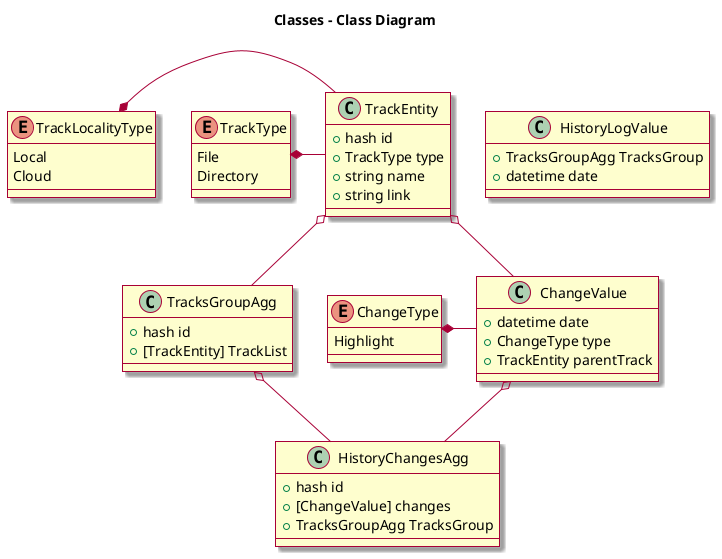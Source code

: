 @startuml

skin rose

title Classes - Class Diagram

TrackLocalityType *- TrackEntity
enum TrackLocalityType {
  Local
  Cloud
}

TrackType *- TrackEntity
enum TrackType {
  File
  Directory
}

class TrackEntity {
  +hash id
  +TrackType type
  +string name
  +string link
}


ChangeType *- ChangeValue
enum ChangeType {
  Highlight 
}

TrackEntity o-- ChangeValue
class ChangeValue {
  +datetime date
  +ChangeType type
  +TrackEntity parentTrack
}

TracksGroupAgg o-- HistoryChangesAgg
ChangeValue o-- HistoryChangesAgg
class HistoryChangesAgg {
  +hash id
  +[ChangeValue] changes 
  +TracksGroupAgg TracksGroup
}

TrackEntity o-- TracksGroupAgg
class TracksGroupAgg {
  +hash id
  +[TrackEntity] TrackList
}


class HistoryLogValue {
  +TracksGroupAgg TracksGroup
  +datetime date
}
@enduml
